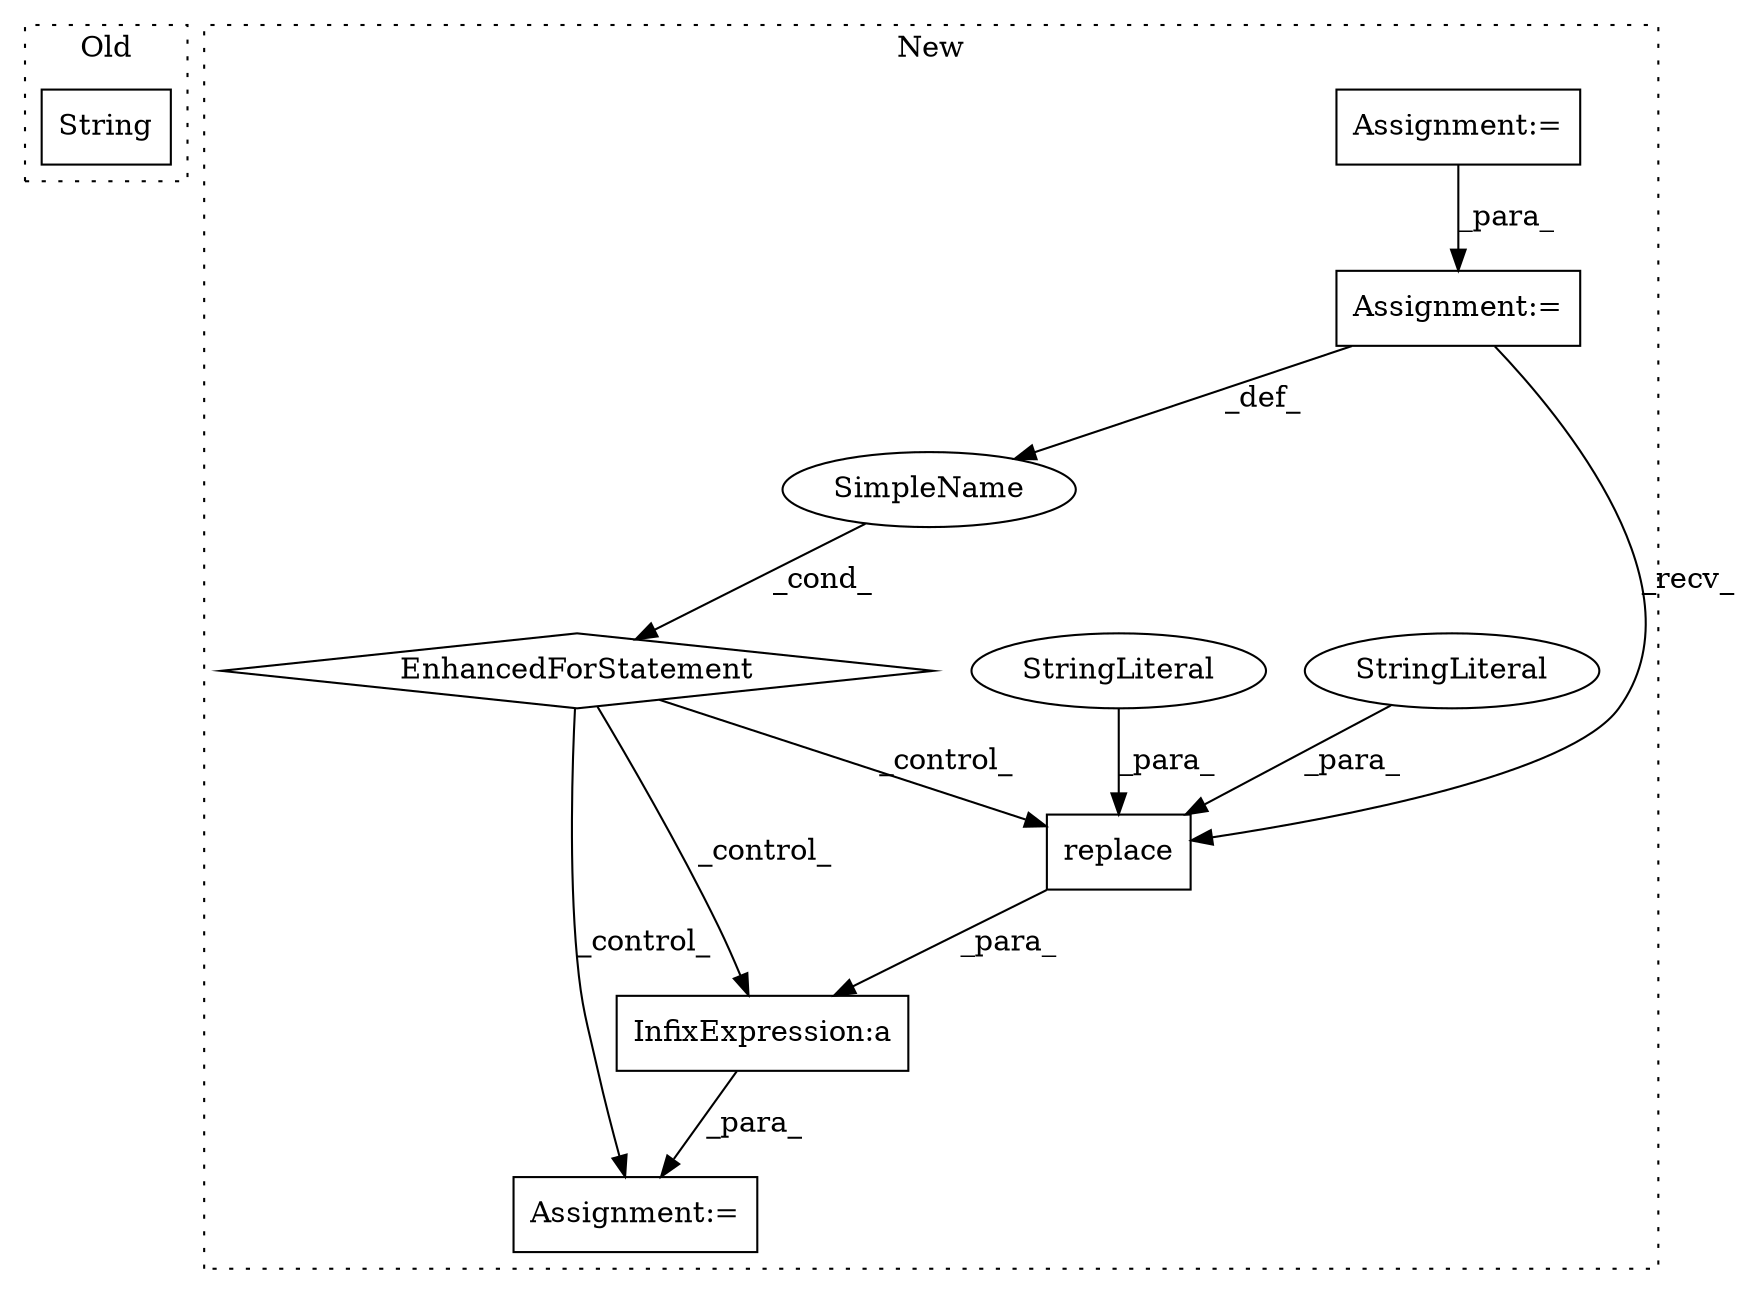 digraph G {
subgraph cluster0 {
1 [label="String" a="32" s="11247,11265" l="7,1" shape="box"];
label = "Old";
style="dotted";
}
subgraph cluster1 {
2 [label="replace" a="32" s="11427,11442" l="8,1" shape="box"];
3 [label="StringLiteral" a="45" s="11435" l="4" shape="ellipse"];
4 [label="StringLiteral" a="45" s="11440" l="2" shape="ellipse"];
5 [label="Assignment:=" a="7" s="11389" l="2" shape="box"];
6 [label="SimpleName" a="42" s="11342" l="6" shape="ellipse"];
7 [label="Assignment:=" a="7" s="11143" l="1" shape="box"];
8 [label="EnhancedForStatement" a="70" s="11273,11365" l="65,2" shape="diamond"];
9 [label="InfixExpression:a" a="27" s="11408" l="3" shape="box"];
10 [label="Assignment:=" a="7" s="11243" l="1" shape="box"];
label = "New";
style="dotted";
}
2 -> 9 [label="_para_"];
3 -> 2 [label="_para_"];
4 -> 2 [label="_para_"];
6 -> 8 [label="_cond_"];
7 -> 10 [label="_para_"];
8 -> 2 [label="_control_"];
8 -> 9 [label="_control_"];
8 -> 5 [label="_control_"];
9 -> 5 [label="_para_"];
10 -> 2 [label="_recv_"];
10 -> 6 [label="_def_"];
}